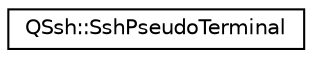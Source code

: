 digraph "Graphical Class Hierarchy"
{
  edge [fontname="Helvetica",fontsize="10",labelfontname="Helvetica",labelfontsize="10"];
  node [fontname="Helvetica",fontsize="10",shape=record];
  rankdir="LR";
  Node0 [label="QSsh::SshPseudoTerminal",height=0.2,width=0.4,color="black", fillcolor="white", style="filled",URL="$class_q_ssh_1_1_ssh_pseudo_terminal.html"];
}
